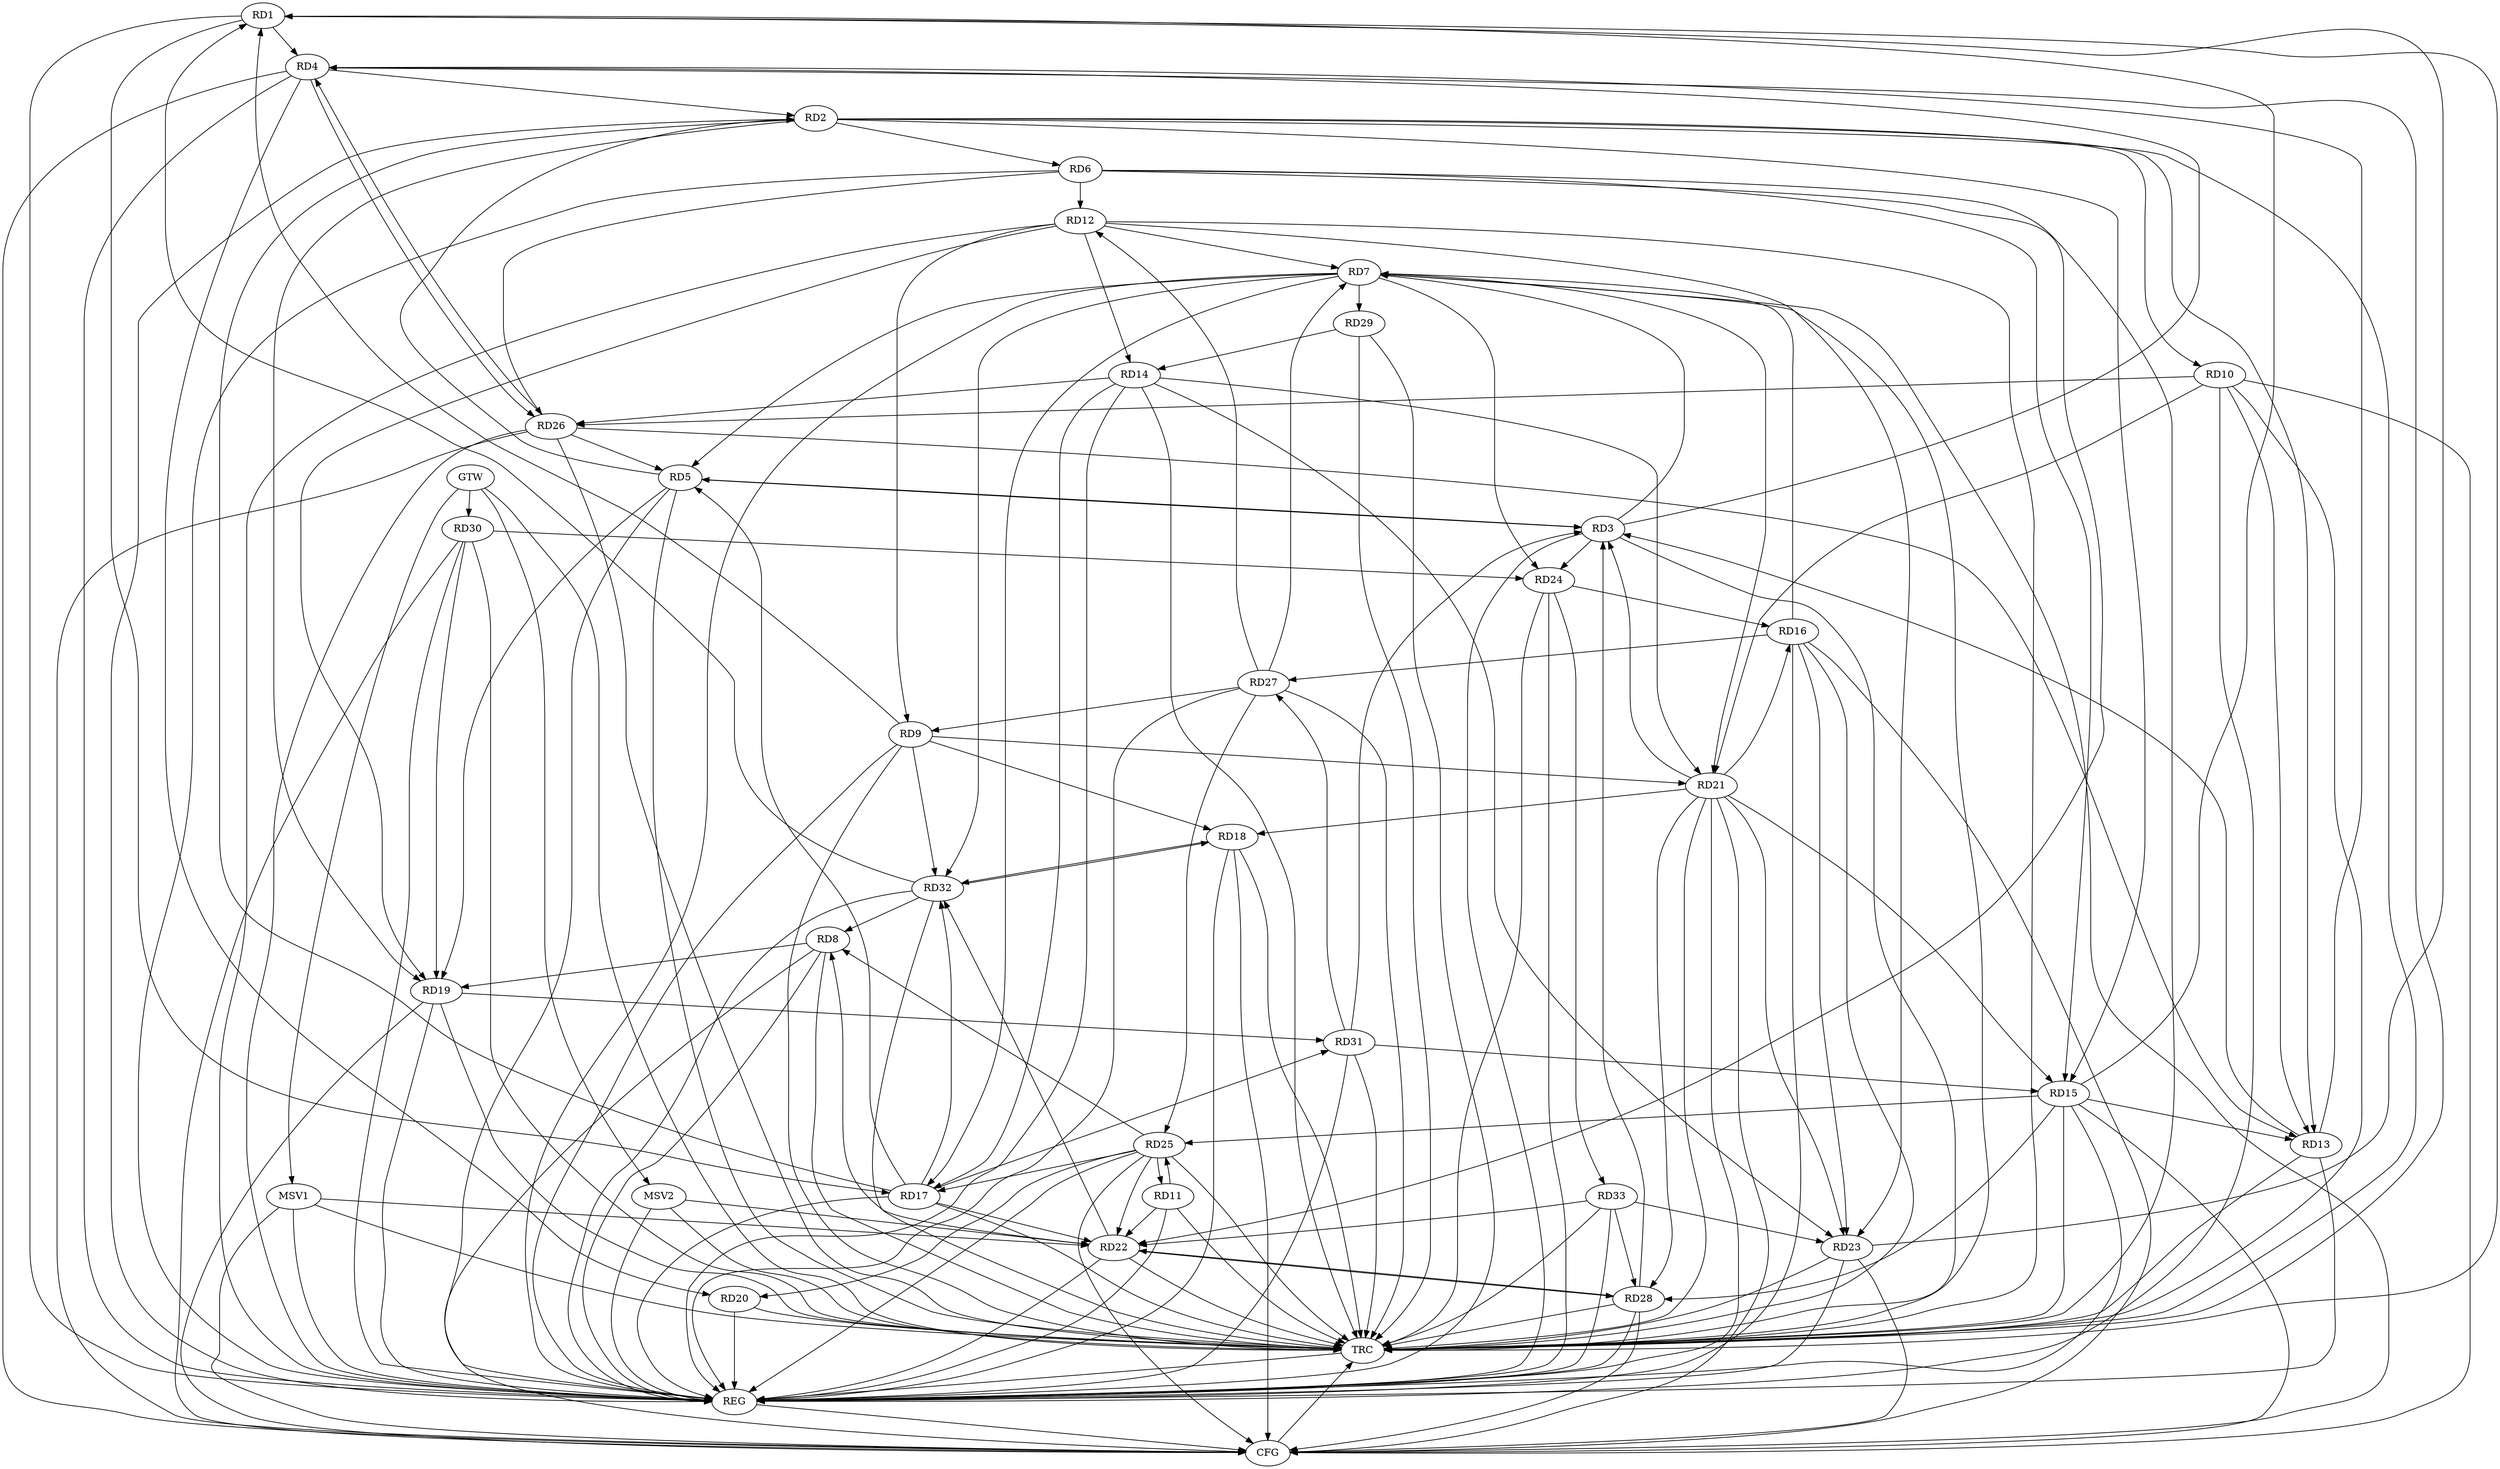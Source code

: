 strict digraph G {
  RD1 [ label="RD1" ];
  RD2 [ label="RD2" ];
  RD3 [ label="RD3" ];
  RD4 [ label="RD4" ];
  RD5 [ label="RD5" ];
  RD6 [ label="RD6" ];
  RD7 [ label="RD7" ];
  RD8 [ label="RD8" ];
  RD9 [ label="RD9" ];
  RD10 [ label="RD10" ];
  RD11 [ label="RD11" ];
  RD12 [ label="RD12" ];
  RD13 [ label="RD13" ];
  RD14 [ label="RD14" ];
  RD15 [ label="RD15" ];
  RD16 [ label="RD16" ];
  RD17 [ label="RD17" ];
  RD18 [ label="RD18" ];
  RD19 [ label="RD19" ];
  RD20 [ label="RD20" ];
  RD21 [ label="RD21" ];
  RD22 [ label="RD22" ];
  RD23 [ label="RD23" ];
  RD24 [ label="RD24" ];
  RD25 [ label="RD25" ];
  RD26 [ label="RD26" ];
  RD27 [ label="RD27" ];
  RD28 [ label="RD28" ];
  RD29 [ label="RD29" ];
  RD30 [ label="RD30" ];
  RD31 [ label="RD31" ];
  RD32 [ label="RD32" ];
  RD33 [ label="RD33" ];
  GTW [ label="GTW" ];
  REG [ label="REG" ];
  CFG [ label="CFG" ];
  TRC [ label="TRC" ];
  MSV1 [ label="MSV1" ];
  MSV2 [ label="MSV2" ];
  RD1 -> RD4;
  RD9 -> RD1;
  RD15 -> RD1;
  RD1 -> RD17;
  RD23 -> RD1;
  RD32 -> RD1;
  RD4 -> RD2;
  RD5 -> RD2;
  RD2 -> RD6;
  RD2 -> RD10;
  RD2 -> RD13;
  RD2 -> RD15;
  RD17 -> RD2;
  RD2 -> RD19;
  RD3 -> RD4;
  RD3 -> RD5;
  RD5 -> RD3;
  RD3 -> RD7;
  RD13 -> RD3;
  RD21 -> RD3;
  RD3 -> RD24;
  RD28 -> RD3;
  RD31 -> RD3;
  RD13 -> RD4;
  RD4 -> RD20;
  RD4 -> RD26;
  RD26 -> RD4;
  RD7 -> RD5;
  RD17 -> RD5;
  RD5 -> RD19;
  RD26 -> RD5;
  RD6 -> RD12;
  RD6 -> RD15;
  RD6 -> RD22;
  RD6 -> RD26;
  RD12 -> RD7;
  RD16 -> RD7;
  RD7 -> RD17;
  RD7 -> RD21;
  RD7 -> RD24;
  RD27 -> RD7;
  RD7 -> RD29;
  RD7 -> RD32;
  RD8 -> RD19;
  RD22 -> RD8;
  RD25 -> RD8;
  RD32 -> RD8;
  RD12 -> RD9;
  RD9 -> RD18;
  RD9 -> RD21;
  RD27 -> RD9;
  RD9 -> RD32;
  RD10 -> RD13;
  RD10 -> RD21;
  RD10 -> RD26;
  RD11 -> RD22;
  RD11 -> RD25;
  RD25 -> RD11;
  RD12 -> RD14;
  RD12 -> RD19;
  RD12 -> RD23;
  RD27 -> RD12;
  RD15 -> RD13;
  RD26 -> RD13;
  RD14 -> RD17;
  RD14 -> RD21;
  RD14 -> RD23;
  RD14 -> RD26;
  RD29 -> RD14;
  RD21 -> RD15;
  RD15 -> RD25;
  RD15 -> RD28;
  RD31 -> RD15;
  RD21 -> RD16;
  RD16 -> RD23;
  RD24 -> RD16;
  RD16 -> RD27;
  RD17 -> RD22;
  RD25 -> RD17;
  RD17 -> RD31;
  RD17 -> RD32;
  RD21 -> RD18;
  RD18 -> RD32;
  RD32 -> RD18;
  RD30 -> RD19;
  RD19 -> RD31;
  RD25 -> RD20;
  RD21 -> RD23;
  RD21 -> RD28;
  RD25 -> RD22;
  RD22 -> RD28;
  RD28 -> RD22;
  RD22 -> RD32;
  RD33 -> RD22;
  RD33 -> RD23;
  RD30 -> RD24;
  RD24 -> RD33;
  RD27 -> RD25;
  RD31 -> RD27;
  RD33 -> RD28;
  GTW -> RD30;
  RD1 -> REG;
  RD2 -> REG;
  RD3 -> REG;
  RD4 -> REG;
  RD5 -> REG;
  RD6 -> REG;
  RD7 -> REG;
  RD8 -> REG;
  RD9 -> REG;
  RD10 -> REG;
  RD11 -> REG;
  RD12 -> REG;
  RD13 -> REG;
  RD14 -> REG;
  RD15 -> REG;
  RD16 -> REG;
  RD17 -> REG;
  RD18 -> REG;
  RD19 -> REG;
  RD20 -> REG;
  RD21 -> REG;
  RD22 -> REG;
  RD23 -> REG;
  RD24 -> REG;
  RD25 -> REG;
  RD26 -> REG;
  RD27 -> REG;
  RD28 -> REG;
  RD29 -> REG;
  RD30 -> REG;
  RD31 -> REG;
  RD32 -> REG;
  RD33 -> REG;
  RD16 -> CFG;
  RD10 -> CFG;
  RD7 -> CFG;
  RD30 -> CFG;
  RD25 -> CFG;
  RD8 -> CFG;
  RD21 -> CFG;
  RD23 -> CFG;
  RD18 -> CFG;
  RD15 -> CFG;
  RD4 -> CFG;
  RD19 -> CFG;
  RD26 -> CFG;
  RD28 -> CFG;
  REG -> CFG;
  RD1 -> TRC;
  RD2 -> TRC;
  RD3 -> TRC;
  RD4 -> TRC;
  RD5 -> TRC;
  RD6 -> TRC;
  RD7 -> TRC;
  RD8 -> TRC;
  RD9 -> TRC;
  RD10 -> TRC;
  RD11 -> TRC;
  RD12 -> TRC;
  RD13 -> TRC;
  RD14 -> TRC;
  RD15 -> TRC;
  RD16 -> TRC;
  RD17 -> TRC;
  RD18 -> TRC;
  RD19 -> TRC;
  RD20 -> TRC;
  RD21 -> TRC;
  RD22 -> TRC;
  RD23 -> TRC;
  RD24 -> TRC;
  RD25 -> TRC;
  RD26 -> TRC;
  RD27 -> TRC;
  RD28 -> TRC;
  RD29 -> TRC;
  RD30 -> TRC;
  RD31 -> TRC;
  RD32 -> TRC;
  RD33 -> TRC;
  GTW -> TRC;
  CFG -> TRC;
  TRC -> REG;
  MSV1 -> RD22;
  GTW -> MSV1;
  MSV1 -> REG;
  MSV1 -> TRC;
  MSV1 -> CFG;
  MSV2 -> RD22;
  GTW -> MSV2;
  MSV2 -> REG;
  MSV2 -> TRC;
}
